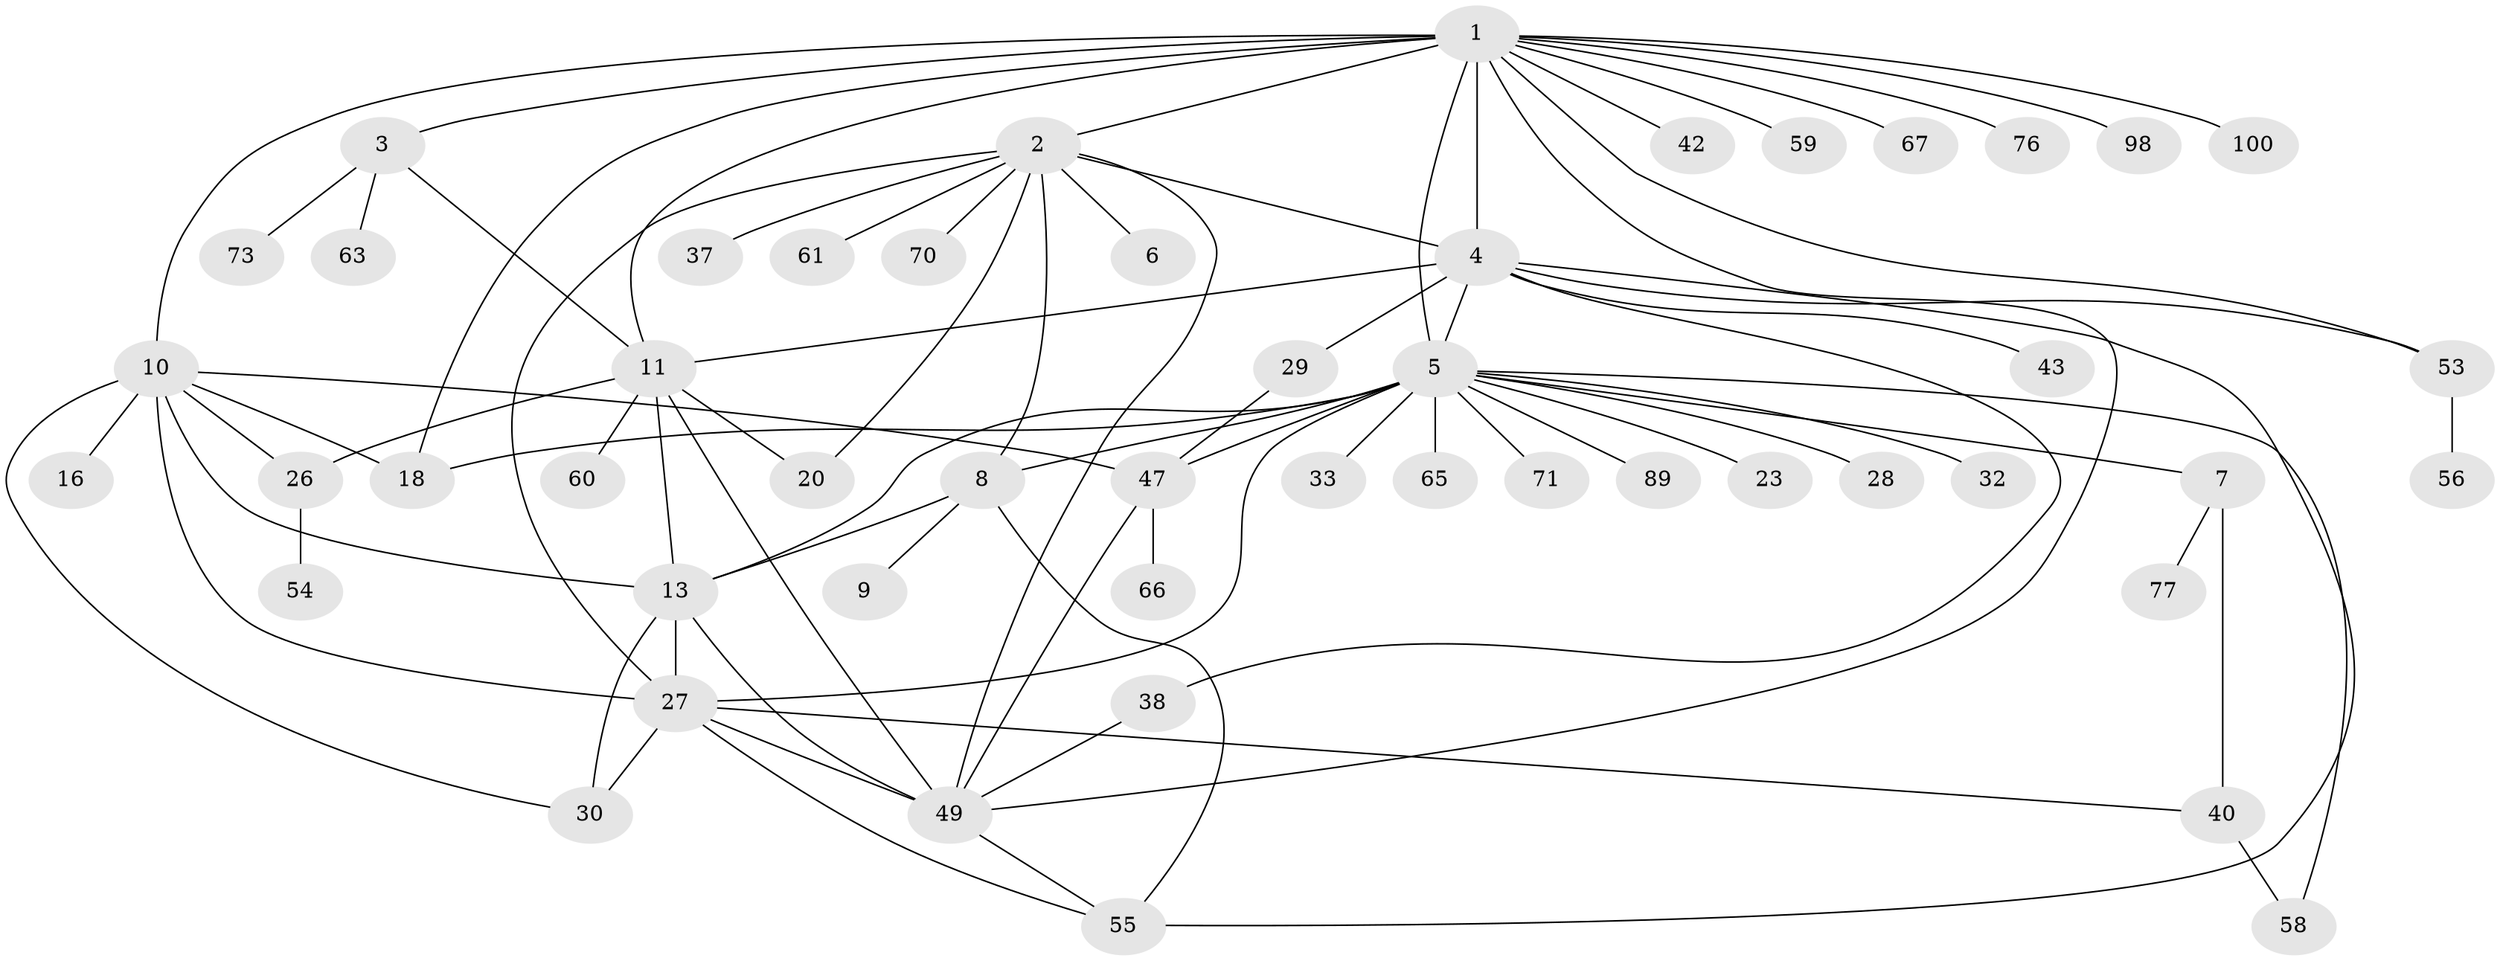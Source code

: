 // original degree distribution, {17: 0.019801980198019802, 10: 0.009900990099009901, 5: 0.039603960396039604, 4: 0.06930693069306931, 1: 0.43564356435643564, 3: 0.13861386138613863, 7: 0.0297029702970297, 6: 0.009900990099009901, 2: 0.21782178217821782, 8: 0.019801980198019802, 11: 0.009900990099009901}
// Generated by graph-tools (version 1.1) at 2025/14/03/09/25 04:14:44]
// undirected, 50 vertices, 80 edges
graph export_dot {
graph [start="1"]
  node [color=gray90,style=filled];
  1;
  2;
  3 [super="+22"];
  4 [super="+17+19+82"];
  5 [super="+48"];
  6;
  7;
  8;
  9;
  10 [super="+21+62+12+39"];
  11 [super="+14"];
  13 [super="+15"];
  16 [super="+99"];
  18 [super="+84"];
  20 [super="+51"];
  23;
  26 [super="+35"];
  27 [super="+46+92+44+45"];
  28 [super="+68"];
  29 [super="+79"];
  30;
  32 [super="+41+91"];
  33;
  37 [super="+83"];
  38 [super="+81"];
  40;
  42 [super="+78"];
  43;
  47 [super="+52"];
  49 [super="+50"];
  53;
  54;
  55 [super="+72"];
  56 [super="+85"];
  58;
  59;
  60;
  61;
  63;
  65;
  66;
  67;
  70;
  71 [super="+90"];
  73;
  76;
  77;
  89;
  98;
  100;
  1 -- 2;
  1 -- 3;
  1 -- 4 [weight=2];
  1 -- 5;
  1 -- 10 [weight=2];
  1 -- 18;
  1 -- 42;
  1 -- 49;
  1 -- 53;
  1 -- 59;
  1 -- 67;
  1 -- 76;
  1 -- 98;
  1 -- 100;
  1 -- 11;
  2 -- 6;
  2 -- 8;
  2 -- 37;
  2 -- 61;
  2 -- 70;
  2 -- 4;
  2 -- 27;
  2 -- 20;
  2 -- 49;
  3 -- 11;
  3 -- 63;
  3 -- 73;
  4 -- 5;
  4 -- 38;
  4 -- 53;
  4 -- 55;
  4 -- 29;
  4 -- 11;
  4 -- 43;
  5 -- 7;
  5 -- 8;
  5 -- 13;
  5 -- 18;
  5 -- 23;
  5 -- 27 [weight=2];
  5 -- 28;
  5 -- 32;
  5 -- 33;
  5 -- 47;
  5 -- 58;
  5 -- 65;
  5 -- 71;
  5 -- 89;
  7 -- 40;
  7 -- 77;
  8 -- 9;
  8 -- 55;
  8 -- 13;
  10 -- 47 [weight=2];
  10 -- 16;
  10 -- 18;
  10 -- 30;
  10 -- 26;
  10 -- 13;
  10 -- 27 [weight=2];
  11 -- 20;
  11 -- 26;
  11 -- 60;
  11 -- 13;
  11 -- 49;
  13 -- 49;
  13 -- 27;
  13 -- 30;
  26 -- 54;
  27 -- 30;
  27 -- 40;
  27 -- 49 [weight=2];
  27 -- 55;
  29 -- 47;
  38 -- 49;
  40 -- 58;
  47 -- 66;
  47 -- 49;
  49 -- 55;
  53 -- 56;
}
